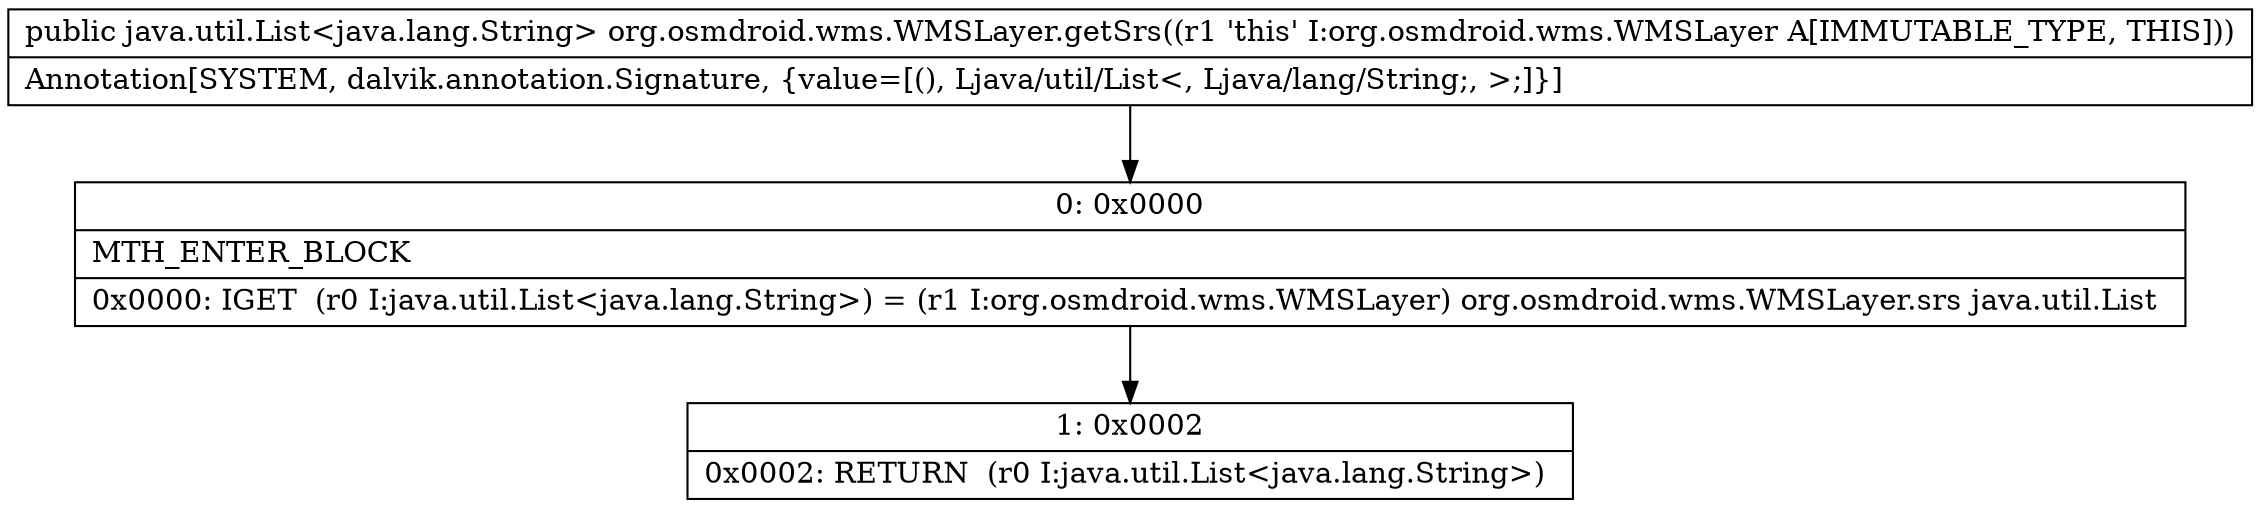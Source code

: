 digraph "CFG fororg.osmdroid.wms.WMSLayer.getSrs()Ljava\/util\/List;" {
Node_0 [shape=record,label="{0\:\ 0x0000|MTH_ENTER_BLOCK\l|0x0000: IGET  (r0 I:java.util.List\<java.lang.String\>) = (r1 I:org.osmdroid.wms.WMSLayer) org.osmdroid.wms.WMSLayer.srs java.util.List \l}"];
Node_1 [shape=record,label="{1\:\ 0x0002|0x0002: RETURN  (r0 I:java.util.List\<java.lang.String\>) \l}"];
MethodNode[shape=record,label="{public java.util.List\<java.lang.String\> org.osmdroid.wms.WMSLayer.getSrs((r1 'this' I:org.osmdroid.wms.WMSLayer A[IMMUTABLE_TYPE, THIS]))  | Annotation[SYSTEM, dalvik.annotation.Signature, \{value=[(), Ljava\/util\/List\<, Ljava\/lang\/String;, \>;]\}]\l}"];
MethodNode -> Node_0;
Node_0 -> Node_1;
}


